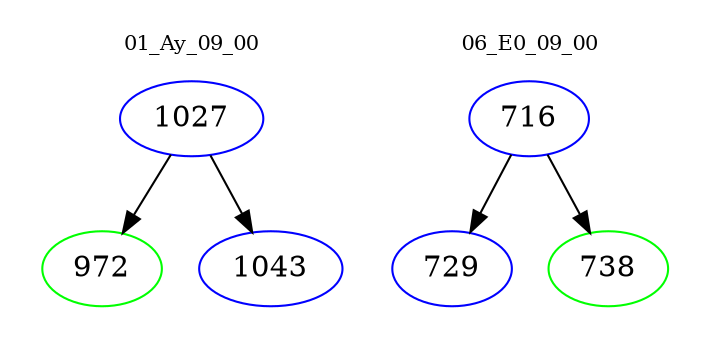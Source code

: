 digraph{
subgraph cluster_0 {
color = white
label = "01_Ay_09_00";
fontsize=10;
T0_1027 [label="1027", color="blue"]
T0_1027 -> T0_972 [color="black"]
T0_972 [label="972", color="green"]
T0_1027 -> T0_1043 [color="black"]
T0_1043 [label="1043", color="blue"]
}
subgraph cluster_1 {
color = white
label = "06_E0_09_00";
fontsize=10;
T1_716 [label="716", color="blue"]
T1_716 -> T1_729 [color="black"]
T1_729 [label="729", color="blue"]
T1_716 -> T1_738 [color="black"]
T1_738 [label="738", color="green"]
}
}
